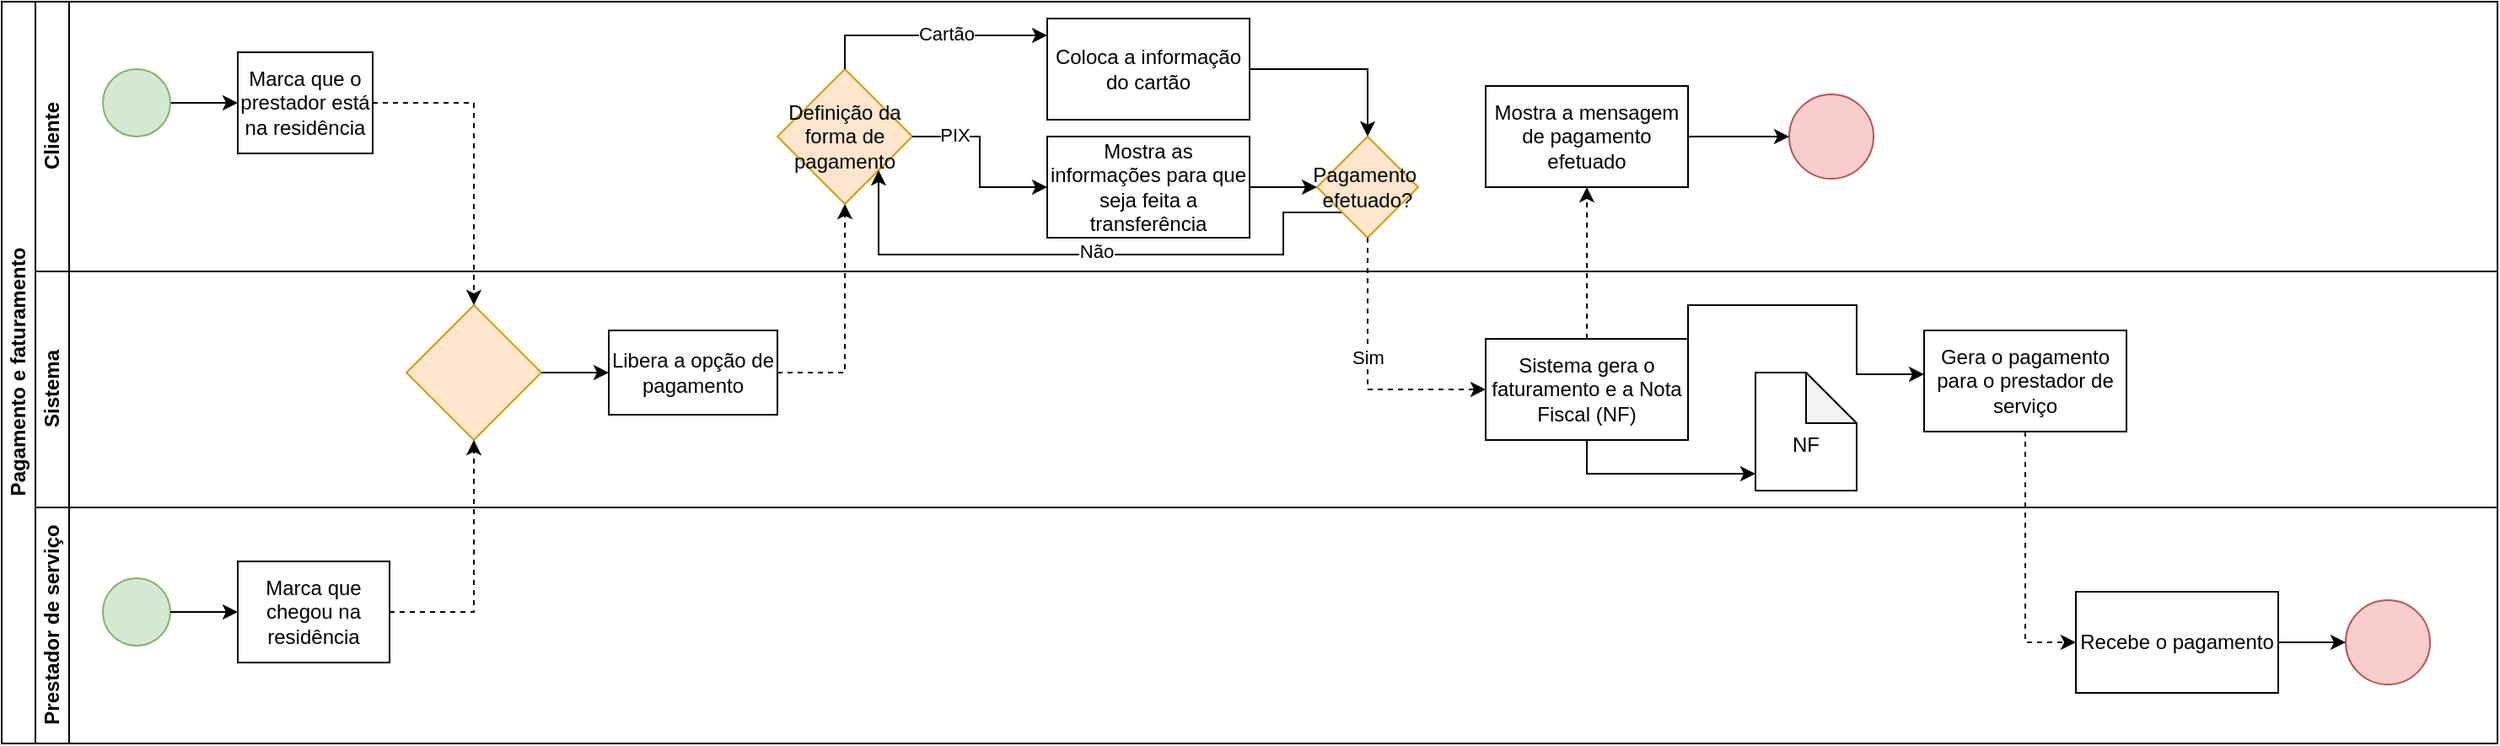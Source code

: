 <mxfile version="24.0.1" type="github">
  <diagram name="Página-1" id="NpVkEjn5JEYqDDdskeJJ">
    <mxGraphModel dx="1757" dy="900" grid="1" gridSize="10" guides="1" tooltips="1" connect="1" arrows="1" fold="1" page="1" pageScale="1" pageWidth="1654" pageHeight="1000" math="0" shadow="0">
      <root>
        <mxCell id="0" />
        <mxCell id="1" parent="0" />
        <mxCell id="pYAscaqakKKFZa-uCSPu-1" value="Pagamento e faturamento" style="swimlane;html=1;childLayout=stackLayout;resizeParent=1;resizeParentMax=0;horizontal=0;startSize=20;horizontalStack=0;" parent="1" vertex="1">
          <mxGeometry x="120" y="120" width="1480" height="440" as="geometry" />
        </mxCell>
        <mxCell id="pYAscaqakKKFZa-uCSPu-2" value="Cliente" style="swimlane;html=1;startSize=20;horizontal=0;" parent="pYAscaqakKKFZa-uCSPu-1" vertex="1">
          <mxGeometry x="20" width="1460" height="160" as="geometry" />
        </mxCell>
        <mxCell id="pYAscaqakKKFZa-uCSPu-3" value="" style="edgeStyle=orthogonalEdgeStyle;rounded=0;orthogonalLoop=1;jettySize=auto;html=1;" parent="pYAscaqakKKFZa-uCSPu-2" source="pYAscaqakKKFZa-uCSPu-4" edge="1">
          <mxGeometry relative="1" as="geometry">
            <mxPoint x="120" y="60" as="targetPoint" />
          </mxGeometry>
        </mxCell>
        <mxCell id="pYAscaqakKKFZa-uCSPu-4" value="" style="ellipse;whiteSpace=wrap;html=1;fillColor=#d5e8d4;strokeColor=#82b366;" parent="pYAscaqakKKFZa-uCSPu-2" vertex="1">
          <mxGeometry x="40" y="40" width="40" height="40" as="geometry" />
        </mxCell>
        <mxCell id="pYAscaqakKKFZa-uCSPu-38" value="Marca que o prestador está na residência" style="rounded=0;whiteSpace=wrap;html=1;" parent="pYAscaqakKKFZa-uCSPu-2" vertex="1">
          <mxGeometry x="120" y="30" width="80" height="60" as="geometry" />
        </mxCell>
        <mxCell id="pYAscaqakKKFZa-uCSPu-47" value="Definição da forma de pagamento" style="rhombus;whiteSpace=wrap;html=1;fillColor=#ffe6cc;strokeColor=#d79b00;" parent="pYAscaqakKKFZa-uCSPu-2" vertex="1">
          <mxGeometry x="440" y="40" width="80" height="80" as="geometry" />
        </mxCell>
        <mxCell id="pYAscaqakKKFZa-uCSPu-77" style="edgeStyle=orthogonalEdgeStyle;rounded=0;orthogonalLoop=1;jettySize=auto;html=1;exitX=1;exitY=0.5;exitDx=0;exitDy=0;entryX=0.5;entryY=0;entryDx=0;entryDy=0;" parent="pYAscaqakKKFZa-uCSPu-2" source="pYAscaqakKKFZa-uCSPu-49" target="pYAscaqakKKFZa-uCSPu-76" edge="1">
          <mxGeometry relative="1" as="geometry" />
        </mxCell>
        <mxCell id="pYAscaqakKKFZa-uCSPu-49" value="Coloca a informação do cartão" style="rounded=0;whiteSpace=wrap;html=1;" parent="pYAscaqakKKFZa-uCSPu-2" vertex="1">
          <mxGeometry x="600" y="10" width="120" height="60" as="geometry" />
        </mxCell>
        <mxCell id="pYAscaqakKKFZa-uCSPu-48" style="edgeStyle=orthogonalEdgeStyle;rounded=0;orthogonalLoop=1;jettySize=auto;html=1;exitX=0.5;exitY=0;exitDx=0;exitDy=0;" parent="pYAscaqakKKFZa-uCSPu-2" source="pYAscaqakKKFZa-uCSPu-47" target="pYAscaqakKKFZa-uCSPu-49" edge="1">
          <mxGeometry relative="1" as="geometry">
            <mxPoint x="670" y="40" as="targetPoint" />
            <Array as="points">
              <mxPoint x="480" y="20" />
            </Array>
          </mxGeometry>
        </mxCell>
        <mxCell id="pYAscaqakKKFZa-uCSPu-50" value="Cartão" style="edgeLabel;html=1;align=center;verticalAlign=middle;resizable=0;points=[];" parent="pYAscaqakKKFZa-uCSPu-48" vertex="1" connectable="0">
          <mxGeometry x="0.143" y="1" relative="1" as="geometry">
            <mxPoint as="offset" />
          </mxGeometry>
        </mxCell>
        <mxCell id="pYAscaqakKKFZa-uCSPu-52" value="Mostra as informações para que seja feita a transferência" style="rounded=0;whiteSpace=wrap;html=1;" parent="pYAscaqakKKFZa-uCSPu-2" vertex="1">
          <mxGeometry x="600" y="80" width="120" height="60" as="geometry" />
        </mxCell>
        <mxCell id="pYAscaqakKKFZa-uCSPu-51" style="edgeStyle=orthogonalEdgeStyle;rounded=0;orthogonalLoop=1;jettySize=auto;html=1;exitX=1;exitY=0.5;exitDx=0;exitDy=0;" parent="pYAscaqakKKFZa-uCSPu-2" source="pYAscaqakKKFZa-uCSPu-47" target="pYAscaqakKKFZa-uCSPu-52" edge="1">
          <mxGeometry relative="1" as="geometry">
            <mxPoint x="560" y="120" as="targetPoint" />
          </mxGeometry>
        </mxCell>
        <mxCell id="pYAscaqakKKFZa-uCSPu-53" value="PIX" style="edgeLabel;html=1;align=center;verticalAlign=middle;resizable=0;points=[];" parent="pYAscaqakKKFZa-uCSPu-51" vertex="1" connectable="0">
          <mxGeometry x="-0.55" y="1" relative="1" as="geometry">
            <mxPoint as="offset" />
          </mxGeometry>
        </mxCell>
        <mxCell id="pYAscaqakKKFZa-uCSPu-70" value="Mostra a mensagem de pagamento efetuado" style="rounded=0;whiteSpace=wrap;html=1;" parent="pYAscaqakKKFZa-uCSPu-2" vertex="1">
          <mxGeometry x="860" y="50" width="120" height="60" as="geometry" />
        </mxCell>
        <mxCell id="pYAscaqakKKFZa-uCSPu-72" value="" style="ellipse;whiteSpace=wrap;html=1;aspect=fixed;fillColor=#f8cecc;strokeColor=#b85450;" parent="pYAscaqakKKFZa-uCSPu-2" vertex="1">
          <mxGeometry x="1040" y="55" width="50" height="50" as="geometry" />
        </mxCell>
        <mxCell id="pYAscaqakKKFZa-uCSPu-71" style="edgeStyle=orthogonalEdgeStyle;rounded=0;orthogonalLoop=1;jettySize=auto;html=1;exitX=1;exitY=0.5;exitDx=0;exitDy=0;" parent="pYAscaqakKKFZa-uCSPu-2" source="pYAscaqakKKFZa-uCSPu-70" target="pYAscaqakKKFZa-uCSPu-72" edge="1">
          <mxGeometry relative="1" as="geometry">
            <mxPoint x="1020" y="80" as="targetPoint" />
          </mxGeometry>
        </mxCell>
        <mxCell id="pYAscaqakKKFZa-uCSPu-80" style="edgeStyle=orthogonalEdgeStyle;rounded=0;orthogonalLoop=1;jettySize=auto;html=1;exitX=0;exitY=1;exitDx=0;exitDy=0;entryX=1;entryY=1;entryDx=0;entryDy=0;" parent="pYAscaqakKKFZa-uCSPu-2" source="pYAscaqakKKFZa-uCSPu-76" target="pYAscaqakKKFZa-uCSPu-47" edge="1">
          <mxGeometry relative="1" as="geometry">
            <mxPoint x="550" y="220" as="targetPoint" />
            <Array as="points">
              <mxPoint x="740" y="125" />
              <mxPoint x="740" y="150" />
              <mxPoint x="500" y="150" />
            </Array>
          </mxGeometry>
        </mxCell>
        <mxCell id="pYAscaqakKKFZa-uCSPu-81" value="Não" style="edgeLabel;html=1;align=center;verticalAlign=middle;resizable=0;points=[];" parent="pYAscaqakKKFZa-uCSPu-80" vertex="1" connectable="0">
          <mxGeometry x="-0.02" y="-2" relative="1" as="geometry">
            <mxPoint as="offset" />
          </mxGeometry>
        </mxCell>
        <mxCell id="pYAscaqakKKFZa-uCSPu-76" value="Pagamento&amp;nbsp; efetuado?" style="rhombus;whiteSpace=wrap;html=1;fillColor=#ffe6cc;strokeColor=#d79b00;" parent="pYAscaqakKKFZa-uCSPu-2" vertex="1">
          <mxGeometry x="760" y="80" width="60" height="60" as="geometry" />
        </mxCell>
        <mxCell id="pYAscaqakKKFZa-uCSPu-75" style="edgeStyle=orthogonalEdgeStyle;rounded=0;orthogonalLoop=1;jettySize=auto;html=1;exitX=1;exitY=0.5;exitDx=0;exitDy=0;" parent="pYAscaqakKKFZa-uCSPu-2" source="pYAscaqakKKFZa-uCSPu-52" target="pYAscaqakKKFZa-uCSPu-76" edge="1">
          <mxGeometry relative="1" as="geometry">
            <mxPoint x="760" y="110" as="targetPoint" />
          </mxGeometry>
        </mxCell>
        <mxCell id="pYAscaqakKKFZa-uCSPu-12" value="Sistema" style="swimlane;html=1;startSize=20;horizontal=0;" parent="pYAscaqakKKFZa-uCSPu-1" vertex="1">
          <mxGeometry x="20" y="160" width="1460" height="140" as="geometry" />
        </mxCell>
        <mxCell id="pYAscaqakKKFZa-uCSPu-41" value="" style="rhombus;whiteSpace=wrap;html=1;fillColor=#ffe6cc;strokeColor=#d79b00;" parent="pYAscaqakKKFZa-uCSPu-12" vertex="1">
          <mxGeometry x="220" y="20" width="80" height="80" as="geometry" />
        </mxCell>
        <mxCell id="pYAscaqakKKFZa-uCSPu-44" value="Libera a opção de pagamento" style="rounded=0;whiteSpace=wrap;html=1;" parent="pYAscaqakKKFZa-uCSPu-12" vertex="1">
          <mxGeometry x="340" y="35" width="100" height="50" as="geometry" />
        </mxCell>
        <mxCell id="pYAscaqakKKFZa-uCSPu-43" style="edgeStyle=orthogonalEdgeStyle;rounded=0;orthogonalLoop=1;jettySize=auto;html=1;exitX=1;exitY=0.5;exitDx=0;exitDy=0;" parent="pYAscaqakKKFZa-uCSPu-12" source="pYAscaqakKKFZa-uCSPu-41" target="pYAscaqakKKFZa-uCSPu-44" edge="1">
          <mxGeometry relative="1" as="geometry">
            <mxPoint x="330" y="60" as="targetPoint" />
          </mxGeometry>
        </mxCell>
        <mxCell id="pYAscaqakKKFZa-uCSPu-60" value="Sistema gera o faturamento e a Nota Fiscal (NF)" style="rounded=0;whiteSpace=wrap;html=1;" parent="pYAscaqakKKFZa-uCSPu-12" vertex="1">
          <mxGeometry x="860" y="40" width="120" height="60" as="geometry" />
        </mxCell>
        <mxCell id="pYAscaqakKKFZa-uCSPu-62" value="&lt;div&gt;&lt;br&gt;&lt;/div&gt;&lt;div&gt;NF&lt;/div&gt;" style="shape=note;whiteSpace=wrap;html=1;backgroundOutline=1;darkOpacity=0.05;" parent="pYAscaqakKKFZa-uCSPu-12" vertex="1">
          <mxGeometry x="1020" y="60" width="60" height="70" as="geometry" />
        </mxCell>
        <mxCell id="pYAscaqakKKFZa-uCSPu-61" style="edgeStyle=orthogonalEdgeStyle;rounded=0;orthogonalLoop=1;jettySize=auto;html=1;exitX=0.5;exitY=1;exitDx=0;exitDy=0;" parent="pYAscaqakKKFZa-uCSPu-12" source="pYAscaqakKKFZa-uCSPu-60" target="pYAscaqakKKFZa-uCSPu-62" edge="1">
          <mxGeometry relative="1" as="geometry">
            <mxPoint x="1040" y="120" as="targetPoint" />
            <Array as="points">
              <mxPoint x="920" y="120" />
            </Array>
          </mxGeometry>
        </mxCell>
        <mxCell id="pYAscaqakKKFZa-uCSPu-64" value="Gera o pagamento para o prestador de serviço" style="rounded=0;whiteSpace=wrap;html=1;" parent="pYAscaqakKKFZa-uCSPu-12" vertex="1">
          <mxGeometry x="1120" y="35" width="120" height="60" as="geometry" />
        </mxCell>
        <mxCell id="pYAscaqakKKFZa-uCSPu-63" style="edgeStyle=orthogonalEdgeStyle;rounded=0;orthogonalLoop=1;jettySize=auto;html=1;exitX=1;exitY=0;exitDx=0;exitDy=0;" parent="pYAscaqakKKFZa-uCSPu-12" source="pYAscaqakKKFZa-uCSPu-60" target="pYAscaqakKKFZa-uCSPu-64" edge="1">
          <mxGeometry relative="1" as="geometry">
            <mxPoint x="1130" y="60" as="targetPoint" />
            <Array as="points">
              <mxPoint x="980" y="20" />
              <mxPoint x="1080" y="20" />
              <mxPoint x="1080" y="61" />
            </Array>
          </mxGeometry>
        </mxCell>
        <mxCell id="pYAscaqakKKFZa-uCSPu-23" value="Prestador de serviço" style="swimlane;html=1;startSize=20;horizontal=0;" parent="pYAscaqakKKFZa-uCSPu-1" vertex="1">
          <mxGeometry x="20" y="300" width="1460" height="140" as="geometry" />
        </mxCell>
        <mxCell id="pYAscaqakKKFZa-uCSPu-24" value="" style="ellipse;whiteSpace=wrap;html=1;fillColor=#d5e8d4;strokeColor=#82b366;" parent="pYAscaqakKKFZa-uCSPu-23" vertex="1">
          <mxGeometry x="40" y="42" width="40" height="40" as="geometry" />
        </mxCell>
        <mxCell id="pYAscaqakKKFZa-uCSPu-39" value="Marca que chegou na residência" style="rounded=0;whiteSpace=wrap;html=1;" parent="pYAscaqakKKFZa-uCSPu-23" vertex="1">
          <mxGeometry x="120" y="32" width="90" height="60" as="geometry" />
        </mxCell>
        <mxCell id="pYAscaqakKKFZa-uCSPu-36" style="edgeStyle=orthogonalEdgeStyle;rounded=0;orthogonalLoop=1;jettySize=auto;html=1;exitX=1;exitY=0.5;exitDx=0;exitDy=0;" parent="pYAscaqakKKFZa-uCSPu-23" source="pYAscaqakKKFZa-uCSPu-24" target="pYAscaqakKKFZa-uCSPu-39" edge="1">
          <mxGeometry relative="1" as="geometry">
            <mxPoint x="120" y="62" as="targetPoint" />
          </mxGeometry>
        </mxCell>
        <mxCell id="pYAscaqakKKFZa-uCSPu-66" value="Recebe o pagamento" style="rounded=0;whiteSpace=wrap;html=1;" parent="pYAscaqakKKFZa-uCSPu-23" vertex="1">
          <mxGeometry x="1210" y="50" width="120" height="60" as="geometry" />
        </mxCell>
        <mxCell id="pYAscaqakKKFZa-uCSPu-68" value="" style="ellipse;whiteSpace=wrap;html=1;aspect=fixed;fillColor=#f8cecc;strokeColor=#b85450;" parent="pYAscaqakKKFZa-uCSPu-23" vertex="1">
          <mxGeometry x="1370" y="55" width="50" height="50" as="geometry" />
        </mxCell>
        <mxCell id="pYAscaqakKKFZa-uCSPu-67" style="edgeStyle=orthogonalEdgeStyle;rounded=0;orthogonalLoop=1;jettySize=auto;html=1;exitX=1;exitY=0.5;exitDx=0;exitDy=0;" parent="pYAscaqakKKFZa-uCSPu-23" source="pYAscaqakKKFZa-uCSPu-66" target="pYAscaqakKKFZa-uCSPu-68" edge="1">
          <mxGeometry relative="1" as="geometry">
            <mxPoint x="1370" y="80" as="targetPoint" />
          </mxGeometry>
        </mxCell>
        <mxCell id="pYAscaqakKKFZa-uCSPu-40" style="edgeStyle=orthogonalEdgeStyle;rounded=0;orthogonalLoop=1;jettySize=auto;html=1;exitX=1;exitY=0.5;exitDx=0;exitDy=0;dashed=1;" parent="pYAscaqakKKFZa-uCSPu-1" source="pYAscaqakKKFZa-uCSPu-38" target="pYAscaqakKKFZa-uCSPu-41" edge="1">
          <mxGeometry relative="1" as="geometry">
            <mxPoint x="280" y="200" as="targetPoint" />
          </mxGeometry>
        </mxCell>
        <mxCell id="pYAscaqakKKFZa-uCSPu-42" style="edgeStyle=orthogonalEdgeStyle;rounded=0;orthogonalLoop=1;jettySize=auto;html=1;exitX=1;exitY=0.5;exitDx=0;exitDy=0;dashed=1;" parent="pYAscaqakKKFZa-uCSPu-1" source="pYAscaqakKKFZa-uCSPu-39" target="pYAscaqakKKFZa-uCSPu-41" edge="1">
          <mxGeometry relative="1" as="geometry" />
        </mxCell>
        <mxCell id="pYAscaqakKKFZa-uCSPu-45" style="edgeStyle=orthogonalEdgeStyle;rounded=0;orthogonalLoop=1;jettySize=auto;html=1;exitX=1;exitY=0.5;exitDx=0;exitDy=0;dashed=1;" parent="pYAscaqakKKFZa-uCSPu-1" source="pYAscaqakKKFZa-uCSPu-44" target="pYAscaqakKKFZa-uCSPu-47" edge="1">
          <mxGeometry relative="1" as="geometry">
            <mxPoint x="500" y="90" as="targetPoint" />
          </mxGeometry>
        </mxCell>
        <mxCell id="pYAscaqakKKFZa-uCSPu-65" style="edgeStyle=orthogonalEdgeStyle;rounded=0;orthogonalLoop=1;jettySize=auto;html=1;exitX=0.5;exitY=1;exitDx=0;exitDy=0;dashed=1;" parent="pYAscaqakKKFZa-uCSPu-1" source="pYAscaqakKKFZa-uCSPu-64" target="pYAscaqakKKFZa-uCSPu-66" edge="1">
          <mxGeometry relative="1" as="geometry">
            <mxPoint x="1240" y="380" as="targetPoint" />
            <Array as="points">
              <mxPoint x="1200" y="380" />
            </Array>
          </mxGeometry>
        </mxCell>
        <mxCell id="pYAscaqakKKFZa-uCSPu-69" style="edgeStyle=orthogonalEdgeStyle;rounded=0;orthogonalLoop=1;jettySize=auto;html=1;exitX=0.5;exitY=0;exitDx=0;exitDy=0;dashed=1;" parent="pYAscaqakKKFZa-uCSPu-1" source="pYAscaqakKKFZa-uCSPu-60" target="pYAscaqakKKFZa-uCSPu-70" edge="1">
          <mxGeometry relative="1" as="geometry">
            <mxPoint x="940" y="50" as="targetPoint" />
          </mxGeometry>
        </mxCell>
        <mxCell id="pYAscaqakKKFZa-uCSPu-78" style="edgeStyle=orthogonalEdgeStyle;rounded=0;orthogonalLoop=1;jettySize=auto;html=1;exitX=0.5;exitY=1;exitDx=0;exitDy=0;entryX=0;entryY=0.5;entryDx=0;entryDy=0;dashed=1;" parent="pYAscaqakKKFZa-uCSPu-1" source="pYAscaqakKKFZa-uCSPu-76" target="pYAscaqakKKFZa-uCSPu-60" edge="1">
          <mxGeometry relative="1" as="geometry">
            <mxPoint x="820" y="240" as="targetPoint" />
          </mxGeometry>
        </mxCell>
        <mxCell id="pYAscaqakKKFZa-uCSPu-79" value="Sim" style="edgeLabel;html=1;align=center;verticalAlign=middle;resizable=0;points=[];" parent="pYAscaqakKKFZa-uCSPu-78" vertex="1" connectable="0">
          <mxGeometry x="-0.113" relative="1" as="geometry">
            <mxPoint as="offset" />
          </mxGeometry>
        </mxCell>
      </root>
    </mxGraphModel>
  </diagram>
</mxfile>

